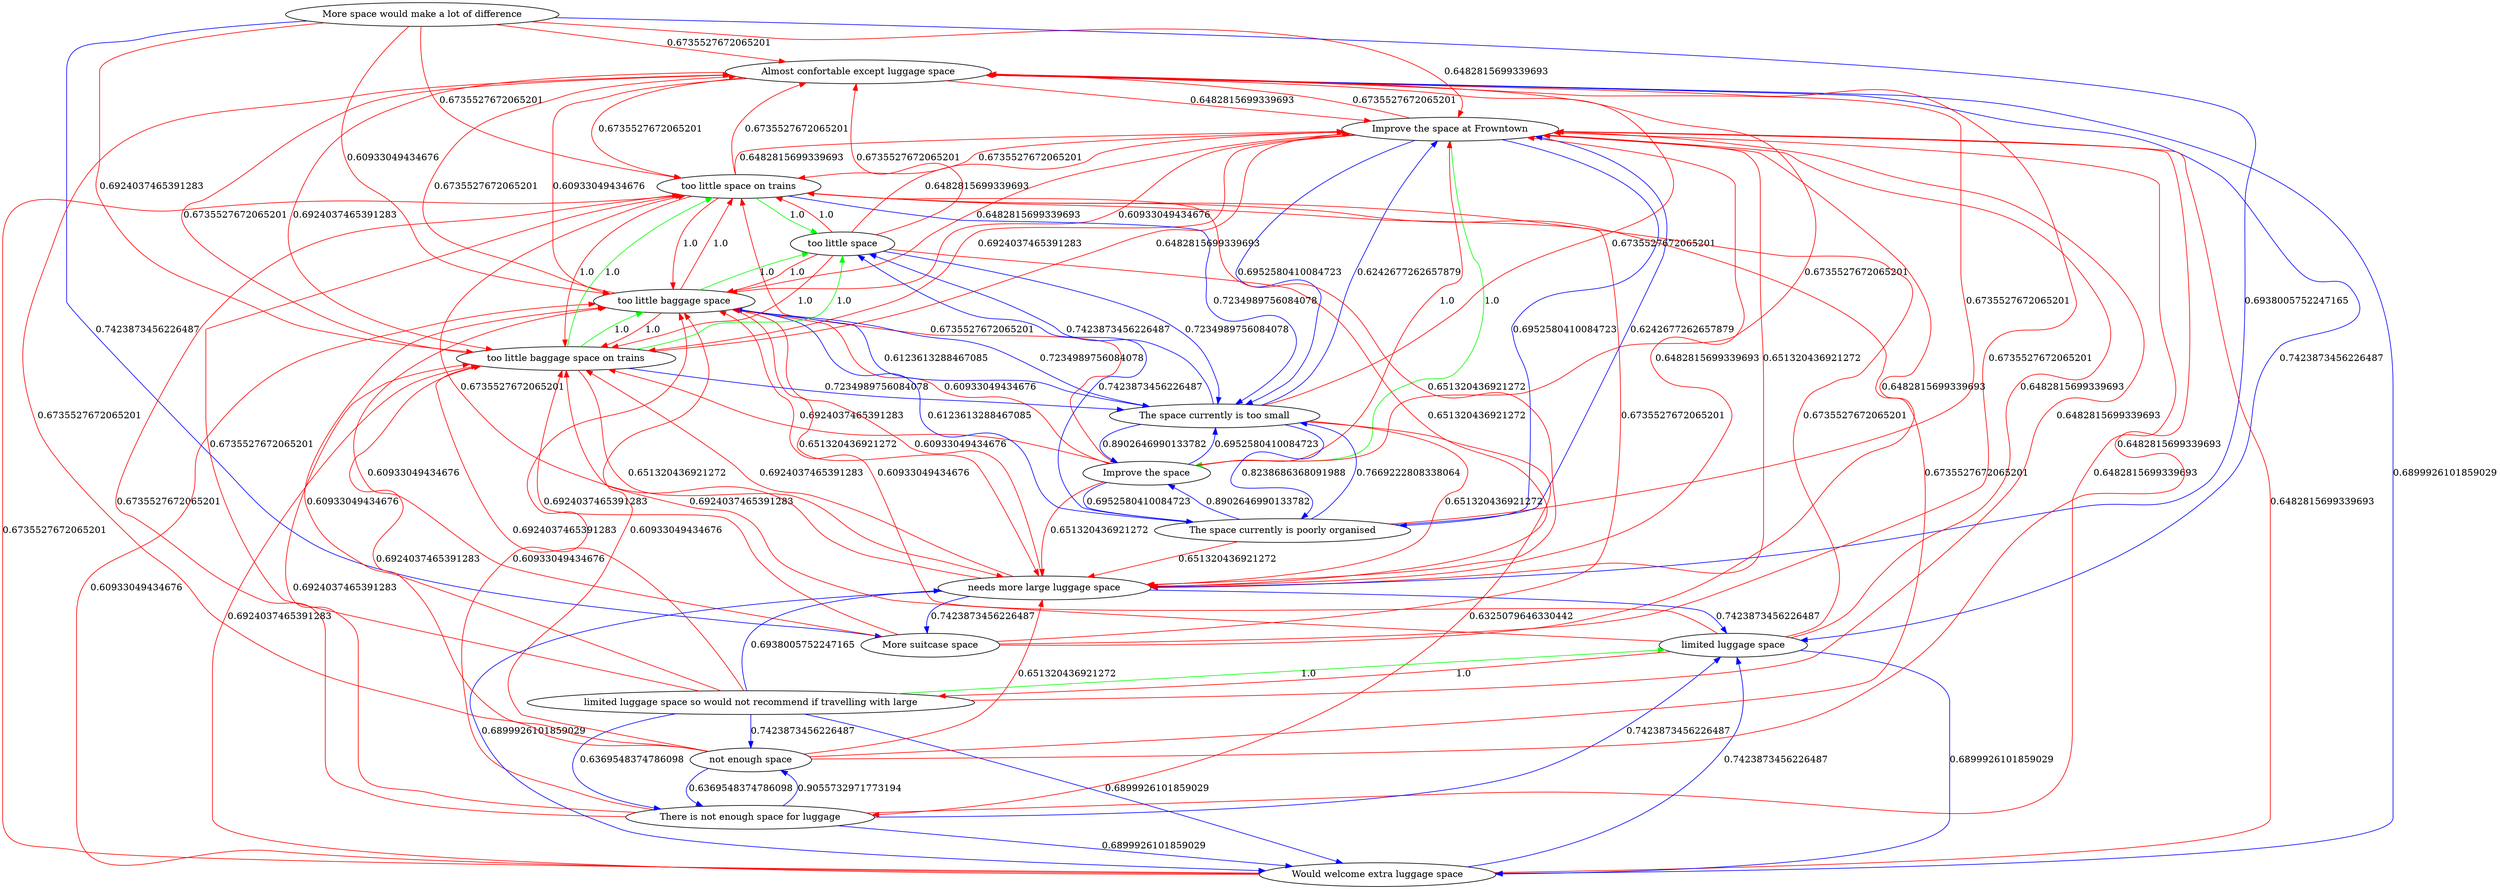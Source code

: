 digraph rawGraph {
"Almost confortable except luggage space";"Improve the space at Frowntown";"Improve the space";"More space would make a lot of difference";"More suitcase space";"The space currently is poorly organised";"The space currently is too small";"There is not enough space for luggage";"Would welcome extra luggage space";"limited luggage space so would not recommend if travelling with large";"limited luggage space";"needs more large luggage space";"not enough space";"too little baggage space on trains";"too little baggage space";"too little space";"too little space on trains";"Improve the space at Frowntown" -> "Improve the space" [label=1.0] [color=green]
"Improve the space" -> "Improve the space at Frowntown" [label=1.0] [color=red]
"Almost confortable except luggage space" -> "Improve the space at Frowntown" [label=0.6482815699339693] [color=red]
"Improve the space at Frowntown" -> "Almost confortable except luggage space" [label=0.6735527672065201] [color=red]
"Improve the space" -> "Almost confortable except luggage space" [label=0.6735527672065201] [color=red]
"More space would make a lot of difference" -> "Almost confortable except luggage space" [label=0.6735527672065201] [color=red]
"More space would make a lot of difference" -> "Improve the space at Frowntown" [label=0.6482815699339693] [color=red]
"More space would make a lot of difference" -> "More suitcase space" [label=0.7423873456226487] [color=blue]
"More suitcase space" -> "Almost confortable except luggage space" [label=0.6735527672065201] [color=red]
"More suitcase space" -> "Improve the space at Frowntown" [label=0.6482815699339693] [color=red]
"Improve the space at Frowntown" -> "The space currently is poorly organised" [label=0.6952580410084723] [color=blue]
"Improve the space" -> "The space currently is poorly organised" [label=0.6952580410084723] [color=blue]
"The space currently is poorly organised" -> "Almost confortable except luggage space" [label=0.6735527672065201] [color=red]
"The space currently is poorly organised" -> "Improve the space at Frowntown" [label=0.6242677262657879] [color=blue]
"The space currently is poorly organised" -> "Improve the space" [label=0.8902646990133782] [color=blue]
"Improve the space at Frowntown" -> "The space currently is too small" [label=0.6952580410084723] [color=blue]
"Improve the space" -> "The space currently is too small" [label=0.6952580410084723] [color=blue]
"The space currently is poorly organised" -> "The space currently is too small" [label=0.7669222808338064] [color=blue]
"The space currently is too small" -> "Almost confortable except luggage space" [label=0.6735527672065201] [color=red]
"The space currently is too small" -> "Improve the space at Frowntown" [label=0.6242677262657879] [color=blue]
"The space currently is too small" -> "Improve the space" [label=0.8902646990133782] [color=blue]
"The space currently is too small" -> "The space currently is poorly organised" [label=0.8238686368091988] [color=blue]
"The space currently is too small" -> "There is not enough space for luggage" [label=0.6325079646330442] [color=red]
"There is not enough space for luggage" -> "Improve the space at Frowntown" [label=0.6482815699339693] [color=red]
"Almost confortable except luggage space" -> "Would welcome extra luggage space" [label=0.6899926101859029] [color=blue]
"There is not enough space for luggage" -> "Would welcome extra luggage space" [label=0.6899926101859029] [color=blue]
"Would welcome extra luggage space" -> "Improve the space at Frowntown" [label=0.6482815699339693] [color=red]
"limited luggage space so would not recommend if travelling with large" -> "limited luggage space" [label=1.0] [color=green]
"limited luggage space" -> "limited luggage space so would not recommend if travelling with large" [label=1.0] [color=red]
"Almost confortable except luggage space" -> "limited luggage space" [label=0.7423873456226487] [color=blue]
"There is not enough space for luggage" -> "limited luggage space" [label=0.7423873456226487] [color=blue]
"Would welcome extra luggage space" -> "limited luggage space" [label=0.7423873456226487] [color=blue]
"limited luggage space so would not recommend if travelling with large" -> "Improve the space at Frowntown" [label=0.6482815699339693] [color=red]
"limited luggage space so would not recommend if travelling with large" -> "There is not enough space for luggage" [label=0.6369548374786098] [color=blue]
"limited luggage space so would not recommend if travelling with large" -> "Would welcome extra luggage space" [label=0.6899926101859029] [color=blue]
"limited luggage space" -> "Improve the space at Frowntown" [label=0.6482815699339693] [color=red]
"limited luggage space" -> "Would welcome extra luggage space" [label=0.6899926101859029] [color=blue]
"Improve the space at Frowntown" -> "needs more large luggage space" [label=0.651320436921272] [color=red]
"Improve the space" -> "needs more large luggage space" [label=0.651320436921272] [color=red]
"More space would make a lot of difference" -> "needs more large luggage space" [label=0.6938005752247165] [color=blue]
"The space currently is poorly organised" -> "needs more large luggage space" [label=0.651320436921272] [color=red]
"The space currently is too small" -> "needs more large luggage space" [label=0.651320436921272] [color=red]
"limited luggage space so would not recommend if travelling with large" -> "needs more large luggage space" [label=0.6938005752247165] [color=blue]
"needs more large luggage space" -> "Improve the space at Frowntown" [label=0.6482815699339693] [color=red]
"needs more large luggage space" -> "More suitcase space" [label=0.7423873456226487] [color=blue]
"needs more large luggage space" -> "Would welcome extra luggage space" [label=0.6899926101859029] [color=blue]
"needs more large luggage space" -> "limited luggage space" [label=0.7423873456226487] [color=blue]
"There is not enough space for luggage" -> "not enough space" [label=0.9055732971773194] [color=blue]
"limited luggage space so would not recommend if travelling with large" -> "not enough space" [label=0.7423873456226487] [color=blue]
"not enough space" -> "Almost confortable except luggage space" [label=0.6735527672065201] [color=red]
"not enough space" -> "Improve the space at Frowntown" [label=0.6482815699339693] [color=red]
"not enough space" -> "There is not enough space for luggage" [label=0.6369548374786098] [color=blue]
"not enough space" -> "needs more large luggage space" [label=0.651320436921272] [color=red]
"too little baggage space on trains" -> "too little baggage space" [label=1.0] [color=green]
"too little baggage space" -> "too little space" [label=1.0] [color=green]
"too little baggage space on trains" -> "too little space on trains" [label=1.0] [color=green]
"too little space on trains" -> "too little space" [label=1.0] [color=green]
"too little baggage space on trains" -> "too little space" [label=1.0] [color=green]
"too little baggage space" -> "too little baggage space on trains" [label=1.0] [color=red]
"too little baggage space" -> "too little space on trains" [label=1.0] [color=red]
"too little space" -> "too little baggage space on trains" [label=1.0] [color=red]
"too little space" -> "too little baggage space" [label=1.0] [color=red]
"too little space" -> "too little space on trains" [label=1.0] [color=red]
"too little space on trains" -> "too little baggage space on trains" [label=1.0] [color=red]
"too little space on trains" -> "too little baggage space" [label=1.0] [color=red]
"Almost confortable except luggage space" -> "too little baggage space on trains" [label=0.6924037465391283] [color=red]
"Almost confortable except luggage space" -> "too little baggage space" [label=0.60933049434676] [color=red]
"Almost confortable except luggage space" -> "too little space on trains" [label=0.6735527672065201] [color=red]
"Improve the space at Frowntown" -> "too little baggage space on trains" [label=0.6924037465391283] [color=red]
"Improve the space at Frowntown" -> "too little baggage space" [label=0.60933049434676] [color=red]
"Improve the space at Frowntown" -> "too little space on trains" [label=0.6735527672065201] [color=red]
"Improve the space" -> "too little baggage space on trains" [label=0.6924037465391283] [color=red]
"Improve the space" -> "too little baggage space" [label=0.60933049434676] [color=red]
"Improve the space" -> "too little space on trains" [label=0.6735527672065201] [color=red]
"More space would make a lot of difference" -> "too little baggage space on trains" [label=0.6924037465391283] [color=red]
"More space would make a lot of difference" -> "too little baggage space" [label=0.60933049434676] [color=red]
"More space would make a lot of difference" -> "too little space on trains" [label=0.6735527672065201] [color=red]
"More suitcase space" -> "too little baggage space on trains" [label=0.6924037465391283] [color=red]
"More suitcase space" -> "too little baggage space" [label=0.60933049434676] [color=red]
"More suitcase space" -> "too little space on trains" [label=0.6735527672065201] [color=red]
"The space currently is poorly organised" -> "too little baggage space" [label=0.6123613288467085] [color=blue]
"The space currently is poorly organised" -> "too little space" [label=0.7423873456226487] [color=blue]
"The space currently is too small" -> "too little baggage space" [label=0.6123613288467085] [color=blue]
"The space currently is too small" -> "too little space" [label=0.7423873456226487] [color=blue]
"There is not enough space for luggage" -> "too little baggage space on trains" [label=0.6924037465391283] [color=red]
"There is not enough space for luggage" -> "too little baggage space" [label=0.60933049434676] [color=red]
"There is not enough space for luggage" -> "too little space on trains" [label=0.6735527672065201] [color=red]
"Would welcome extra luggage space" -> "too little baggage space on trains" [label=0.6924037465391283] [color=red]
"Would welcome extra luggage space" -> "too little baggage space" [label=0.60933049434676] [color=red]
"Would welcome extra luggage space" -> "too little space on trains" [label=0.6735527672065201] [color=red]
"limited luggage space so would not recommend if travelling with large" -> "too little baggage space on trains" [label=0.6924037465391283] [color=red]
"limited luggage space so would not recommend if travelling with large" -> "too little baggage space" [label=0.60933049434676] [color=red]
"limited luggage space so would not recommend if travelling with large" -> "too little space on trains" [label=0.6735527672065201] [color=red]
"limited luggage space" -> "too little baggage space on trains" [label=0.6924037465391283] [color=red]
"limited luggage space" -> "too little baggage space" [label=0.60933049434676] [color=red]
"limited luggage space" -> "too little space on trains" [label=0.6735527672065201] [color=red]
"needs more large luggage space" -> "too little baggage space on trains" [label=0.6924037465391283] [color=red]
"needs more large luggage space" -> "too little baggage space" [label=0.60933049434676] [color=red]
"needs more large luggage space" -> "too little space on trains" [label=0.6735527672065201] [color=red]
"not enough space" -> "too little baggage space on trains" [label=0.6924037465391283] [color=red]
"not enough space" -> "too little baggage space" [label=0.60933049434676] [color=red]
"not enough space" -> "too little space on trains" [label=0.6735527672065201] [color=red]
"too little baggage space on trains" -> "Almost confortable except luggage space" [label=0.6735527672065201] [color=red]
"too little baggage space on trains" -> "Improve the space at Frowntown" [label=0.6482815699339693] [color=red]
"too little baggage space on trains" -> "The space currently is too small" [label=0.7234989756084078] [color=blue]
"too little baggage space on trains" -> "needs more large luggage space" [label=0.651320436921272] [color=red]
"too little baggage space" -> "Almost confortable except luggage space" [label=0.6735527672065201] [color=red]
"too little baggage space" -> "Improve the space at Frowntown" [label=0.6482815699339693] [color=red]
"too little baggage space" -> "The space currently is too small" [label=0.7234989756084078] [color=blue]
"too little baggage space" -> "needs more large luggage space" [label=0.651320436921272] [color=red]
"too little space" -> "Almost confortable except luggage space" [label=0.6735527672065201] [color=red]
"too little space" -> "Improve the space at Frowntown" [label=0.6482815699339693] [color=red]
"too little space" -> "The space currently is too small" [label=0.7234989756084078] [color=blue]
"too little space" -> "needs more large luggage space" [label=0.651320436921272] [color=red]
"too little space on trains" -> "Almost confortable except luggage space" [label=0.6735527672065201] [color=red]
"too little space on trains" -> "Improve the space at Frowntown" [label=0.6482815699339693] [color=red]
"too little space on trains" -> "The space currently is too small" [label=0.7234989756084078] [color=blue]
"too little space on trains" -> "needs more large luggage space" [label=0.651320436921272] [color=red]
}
